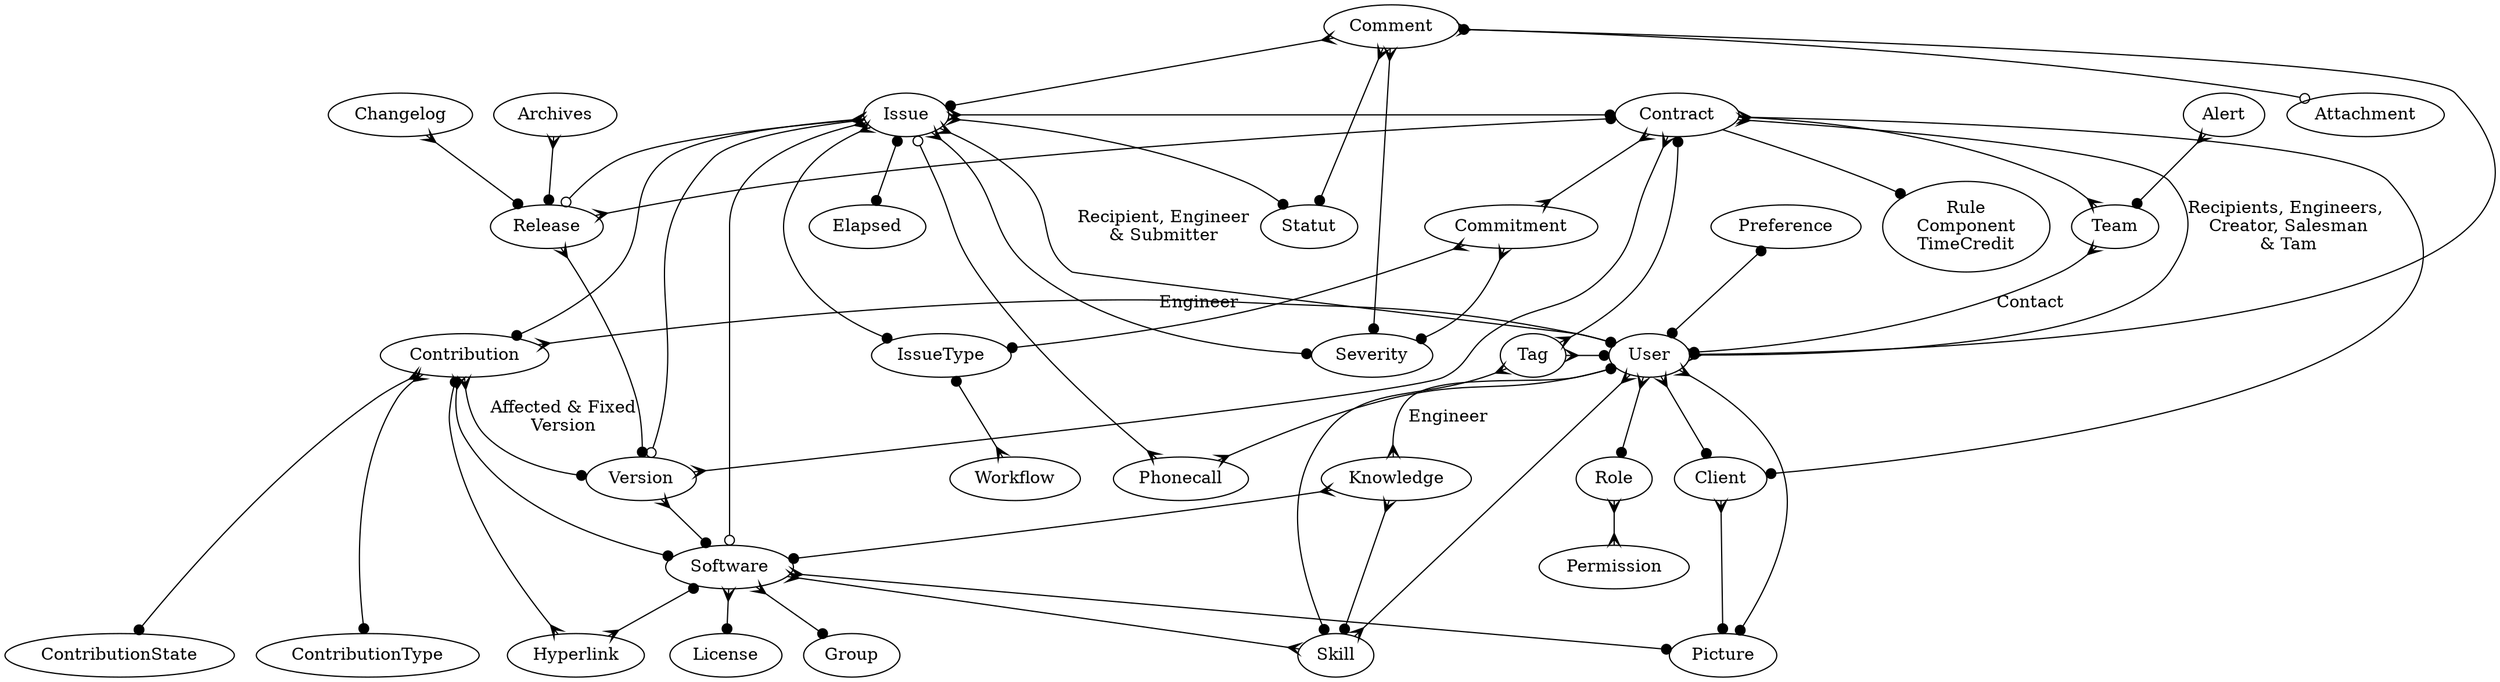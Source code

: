 digraph x {

//rotate=90;
{rank=same; Contract Issue }
{rank=same; Contribution User Tag }
{rank=same; ContributionType ContributionState Hyperlink }
{rank=same; Knowledge Version }

Rule [label="Rule\nComponent\nTimeCredit"]

Alert -> Team [arrowhead=dot,dir=both,arrowtail=crow]

Archives -> Release [arrowhead=dot,dir=both,arrowtail=crow]

Changelog -> Release [arrowhead=dot,dir=both,arrowtail=crow]

Client -> Picture [arrowhead=dot,dir=both,arrowtail=crow]

Comment -> Issue [arrowhead=dot,dir=both,arrowtail=crow]
Comment -> User [arrowhead=dot,dir=both,arrowtail=crow]
Comment -> Attachment [arrowhead=odot,dir=both,arrowtail=dot]
Comment -> Statut [arrowhead=dot,dir=both,arrowtail=crow]
Comment -> Severity [arrowhead=dot,dir=both,arrowtail=crow]

Commitment -> Severity [arrowhead=dot,dir=both,arrowtail=crow]
Commitment -> IssueType [arrowhead=dot,dir=both,arrowtail=crow]

Contract -> Client [arrowhead=dot,dir=both,arrowtail=crow]
Contract -> Commitment [arrowhead=crow,arrowtail=crow,dir=both]
Contract -> Rule [arrowhead=dot,arrowtail=crow]
Contract -> User [label="Recipients, Engineers,\n Creator, Salesman\n & Tam",arrowhead=crow,dir=both,arrowtail=crow]
Contract -> Team [arrowhead=crow,arrowtail=crow,dir=both]
// Contract -> Subscription [arrowhead=crow,arrowtail=dot,dir=both]

Contribution -> ContributionType [arrowhead=dot,dir=both,arrowtail=crow]
Contribution -> ContributionState [arrowhead=dot,dir=both,arrowtail=crow]
Contribution -> Software [arrowhead=dot,dir=both,arrowtail=crow]
Contribution -> User [label="Engineer",arrowhead=dot,dir=both,arrowtail=crow]
Contribution -> Version [label=" Affected & Fixed\n Version",arrowhead=dot,dir=both,arrowtail=crow]
Contribution -> Hyperlink [arrowhead=crow,dir=both,arrowtail=dot]

Issue -> IssueType [arrowhead=dot,dir=both,arrowtail=crow]
Issue -> Elapsed [arrowhead=dot,dir=both,arrowtail=dot]
Issue -> Severity [arrowhead=dot,dir=both,arrowtail=crow]
Issue -> Contribution [arrowhead=dot,dir=both,arrowtail=crow]
Issue -> Contract [arrowhead=dot,dir=both,arrowtail=crow]
Issue -> Statut [arrowhead=dot,dir=both,arrowtail=crow]
Issue -> Phonecall [arrowhead=crow,arrowtail=odot,dir=both]
Issue -> Software [arrowhead=odot,dir=both,arrowtail=crow]
Issue -> Release [arrowhead=odot,dir=both,arrowtail=crow]
Issue -> Version [arrowhead=odot,dir=both,arrowtail=crow]
// Issue -> Subscription [arrowhead=crow,dir=both,arrowtail=dot]
Issue -> User [label=" Recipient, Engineer\n & Submitter",arrowhead=dot,dir=both,arrowtail=crow]

IssueType -> Workflow [arrowhead=crow,dir=both,arrowtail=dot]

Knowledge -> User [label="Engineer",arrowhead=dot,dir=both,arrowtail=crow]
Knowledge -> Skill [arrowhead=dot,dir=both,arrowtail=crow]
Knowledge -> Software [arrowhead=dot,dir=both,arrowtail=crow]
// Knowledge -> Subscription [arrowhead=dot,dir=both,arrowtail=crow]

Preference -> User [arrowhead=dot,arrowtail=dot,dir=both]

Release -> Contract [arrowhead=dot,dir=both,arrowtail=crow]
Release -> Version [arrowhead=dot,dir=both,arrowtail=crow]

Role -> Permission [arrowhead=crow,arrowtail=crow,dir=both]

Skill -> Tag [arrowhead=crow,arrowtail=dot,dir=both]

Software -> Skill [arrowhead=crow,arrowtail=crow,dir=both]
Software -> License [arrowhead=dot,dir=both,arrowtail=crow]
Software -> Group [arrowhead=dot,dir=both,arrowtail=crow]
Software -> Picture [arrowhead=dot,dir=both,arrowtail=crow]
Software -> Hyperlink [arrowhead=crow,dir=both,arrowtail=dot]

// Subscription -> User [arrowhead=dot,dir=both,arrowtail=crow]

Tag -> User [arrowhead=dot,dir=both,arrowtail=crow]
Tag -> Contract [arrowhead=dot,dir=both,arrowtail=crow]

Team -> User [label="Contact",arrowhead=dot,dir=both,arrowtail=crow]

User -> Picture [arrowhead=dot,dir=both,arrowtail=crow]
User -> Role [arrowhead=dot,arrowtail=crow,dir=both]
User -> Skill [arrowhead=crow,arrowtail=crow,dir=both]
User -> Phonecall [arrowhead=crow,dir=both,arrowtail=dot]
User -> Client [arrowhead=dot,dir=both,arrowtail=crow]
// User -> Preference [arrowhead=crow,dir=both,arrowtail=crow]

Version -> Software [arrowhead=dot,dir=both,arrowtail=crow]
Version -> Contract [arrowhead=crow,dir=both,arrowtail=crow]

}
